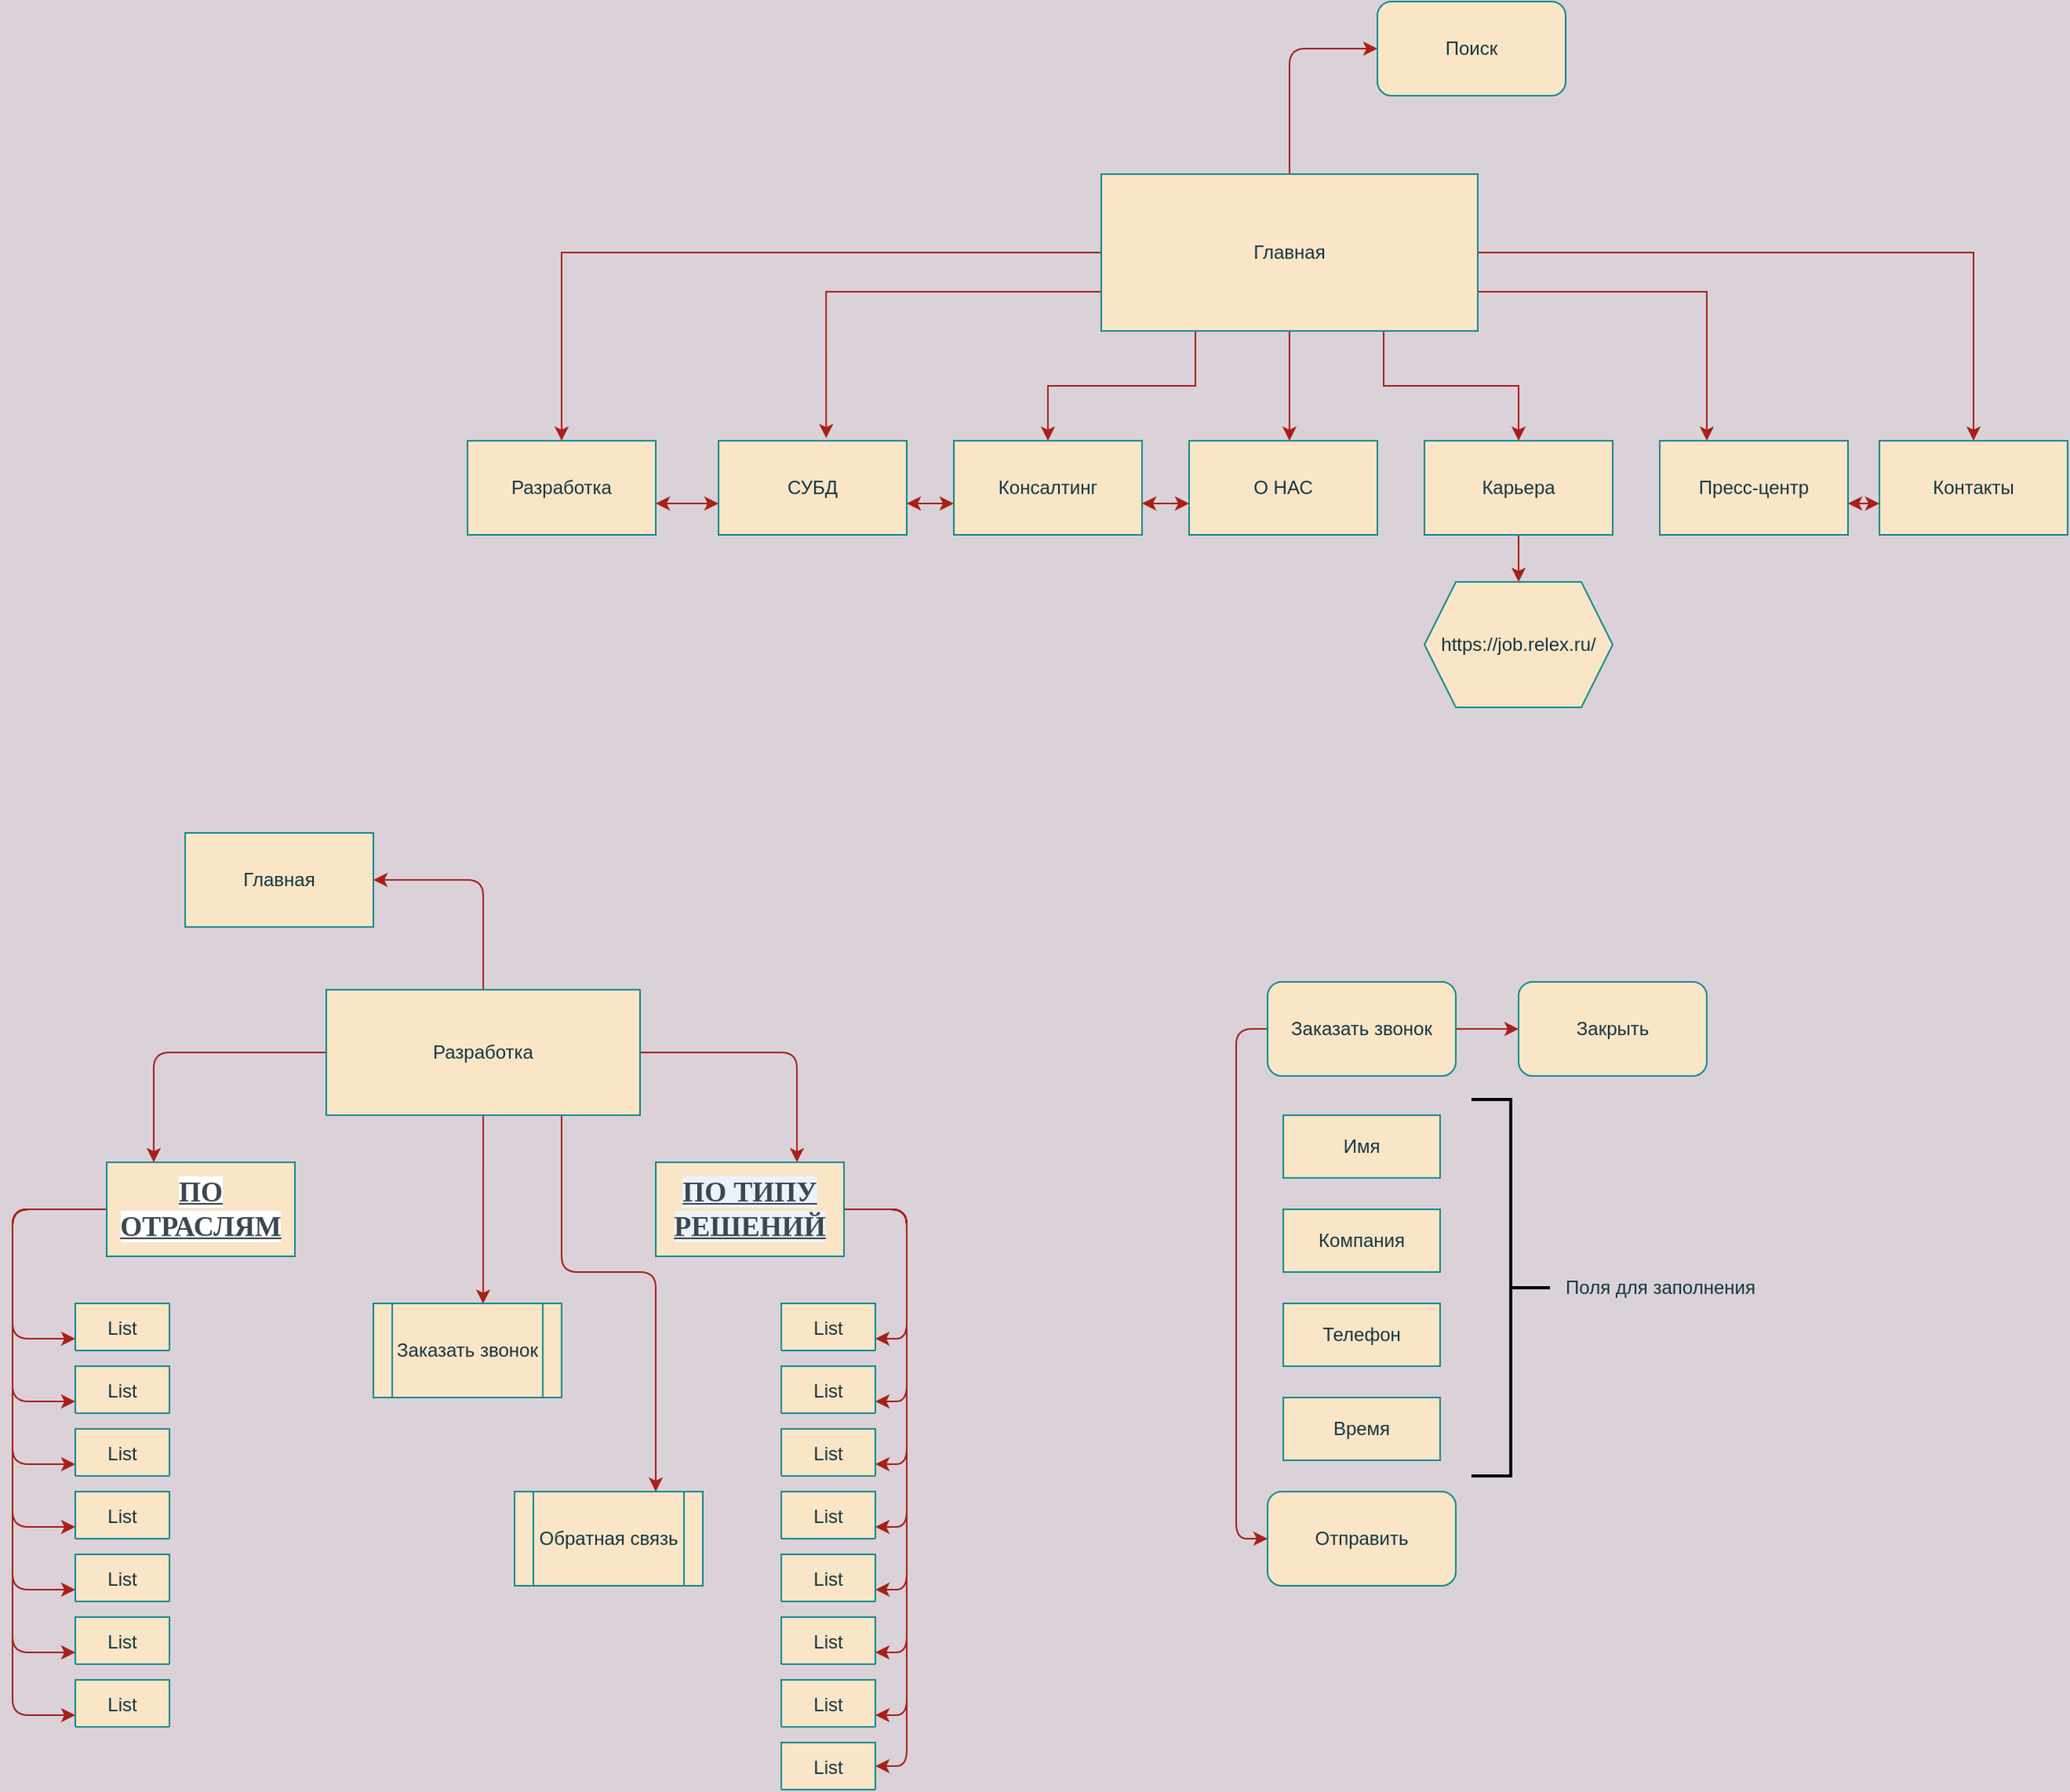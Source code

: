 <mxfile version="20.0.3" type="github">
  <diagram id="8LMqcZ9_I1H_aXZhO7Xk" name="Page-1">
    <mxGraphModel dx="2249" dy="1948" grid="1" gridSize="10" guides="1" tooltips="1" connect="1" arrows="1" fold="1" page="1" pageScale="1" pageWidth="827" pageHeight="1169" background="#DAD2D8" math="0" shadow="0">
      <root>
        <mxCell id="0" />
        <mxCell id="1" parent="0" />
        <mxCell id="hXm0pPFDq7QxJWpSDHbj-11" style="edgeStyle=orthogonalEdgeStyle;rounded=0;orthogonalLoop=1;jettySize=auto;html=1;entryX=0.5;entryY=0;entryDx=0;entryDy=0;labelBackgroundColor=#DAD2D8;strokeColor=#A8201A;fontColor=#143642;" edge="1" parent="1" source="hXm0pPFDq7QxJWpSDHbj-1" target="hXm0pPFDq7QxJWpSDHbj-4">
          <mxGeometry relative="1" as="geometry" />
        </mxCell>
        <mxCell id="hXm0pPFDq7QxJWpSDHbj-12" style="edgeStyle=orthogonalEdgeStyle;rounded=0;orthogonalLoop=1;jettySize=auto;html=1;exitX=0;exitY=0.75;exitDx=0;exitDy=0;entryX=0.572;entryY=-0.028;entryDx=0;entryDy=0;entryPerimeter=0;labelBackgroundColor=#DAD2D8;strokeColor=#A8201A;fontColor=#143642;" edge="1" parent="1" source="hXm0pPFDq7QxJWpSDHbj-1" target="hXm0pPFDq7QxJWpSDHbj-5">
          <mxGeometry relative="1" as="geometry" />
        </mxCell>
        <mxCell id="hXm0pPFDq7QxJWpSDHbj-13" style="edgeStyle=orthogonalEdgeStyle;rounded=0;orthogonalLoop=1;jettySize=auto;html=1;exitX=0.25;exitY=1;exitDx=0;exitDy=0;entryX=0.5;entryY=0;entryDx=0;entryDy=0;labelBackgroundColor=#DAD2D8;strokeColor=#A8201A;fontColor=#143642;" edge="1" parent="1" source="hXm0pPFDq7QxJWpSDHbj-1" target="hXm0pPFDq7QxJWpSDHbj-2">
          <mxGeometry relative="1" as="geometry" />
        </mxCell>
        <mxCell id="hXm0pPFDq7QxJWpSDHbj-14" value="" style="edgeStyle=orthogonalEdgeStyle;rounded=0;orthogonalLoop=1;jettySize=auto;html=1;entryX=0.533;entryY=0;entryDx=0;entryDy=0;entryPerimeter=0;labelBackgroundColor=#DAD2D8;strokeColor=#A8201A;fontColor=#143642;" edge="1" parent="1" source="hXm0pPFDq7QxJWpSDHbj-1" target="hXm0pPFDq7QxJWpSDHbj-3">
          <mxGeometry relative="1" as="geometry">
            <mxPoint x="294" y="220" as="targetPoint" />
          </mxGeometry>
        </mxCell>
        <mxCell id="hXm0pPFDq7QxJWpSDHbj-15" style="edgeStyle=orthogonalEdgeStyle;rounded=0;orthogonalLoop=1;jettySize=auto;html=1;exitX=0.75;exitY=1;exitDx=0;exitDy=0;entryX=0.5;entryY=0;entryDx=0;entryDy=0;labelBackgroundColor=#DAD2D8;strokeColor=#A8201A;fontColor=#143642;" edge="1" parent="1" source="hXm0pPFDq7QxJWpSDHbj-1" target="hXm0pPFDq7QxJWpSDHbj-8">
          <mxGeometry relative="1" as="geometry" />
        </mxCell>
        <mxCell id="hXm0pPFDq7QxJWpSDHbj-16" style="edgeStyle=orthogonalEdgeStyle;rounded=0;orthogonalLoop=1;jettySize=auto;html=1;exitX=1;exitY=0.75;exitDx=0;exitDy=0;entryX=0.25;entryY=0;entryDx=0;entryDy=0;labelBackgroundColor=#DAD2D8;strokeColor=#A8201A;fontColor=#143642;" edge="1" parent="1" source="hXm0pPFDq7QxJWpSDHbj-1" target="hXm0pPFDq7QxJWpSDHbj-7">
          <mxGeometry relative="1" as="geometry" />
        </mxCell>
        <mxCell id="hXm0pPFDq7QxJWpSDHbj-17" style="edgeStyle=orthogonalEdgeStyle;rounded=0;orthogonalLoop=1;jettySize=auto;html=1;exitX=1;exitY=0.5;exitDx=0;exitDy=0;labelBackgroundColor=#DAD2D8;strokeColor=#A8201A;fontColor=#143642;" edge="1" parent="1" source="hXm0pPFDq7QxJWpSDHbj-1" target="hXm0pPFDq7QxJWpSDHbj-6">
          <mxGeometry relative="1" as="geometry" />
        </mxCell>
        <mxCell id="hXm0pPFDq7QxJWpSDHbj-97" style="edgeStyle=orthogonalEdgeStyle;curved=0;rounded=1;sketch=0;orthogonalLoop=1;jettySize=auto;html=1;exitX=0.5;exitY=0;exitDx=0;exitDy=0;entryX=0;entryY=0.5;entryDx=0;entryDy=0;fontColor=#143642;strokeColor=#A8201A;fillColor=#FAE5C7;" edge="1" parent="1" source="hXm0pPFDq7QxJWpSDHbj-1" target="hXm0pPFDq7QxJWpSDHbj-95">
          <mxGeometry relative="1" as="geometry" />
        </mxCell>
        <mxCell id="hXm0pPFDq7QxJWpSDHbj-1" value="Главная" style="rounded=0;whiteSpace=wrap;html=1;fillColor=#FAE5C7;strokeColor=#0F8B8D;fontColor=#143642;" vertex="1" parent="1">
          <mxGeometry x="174" y="40" width="240" height="100" as="geometry" />
        </mxCell>
        <mxCell id="hXm0pPFDq7QxJWpSDHbj-2" value="Консалтинг" style="rounded=0;whiteSpace=wrap;html=1;fillColor=#FAE5C7;strokeColor=#0F8B8D;fontColor=#143642;" vertex="1" parent="1">
          <mxGeometry x="80" y="210" width="120" height="60" as="geometry" />
        </mxCell>
        <mxCell id="hXm0pPFDq7QxJWpSDHbj-3" value="О НАС" style="rounded=0;whiteSpace=wrap;html=1;fillColor=#FAE5C7;strokeColor=#0F8B8D;fontColor=#143642;" vertex="1" parent="1">
          <mxGeometry x="230" y="210" width="120" height="60" as="geometry" />
        </mxCell>
        <mxCell id="hXm0pPFDq7QxJWpSDHbj-4" value="Разработка" style="rounded=0;whiteSpace=wrap;html=1;fillColor=#FAE5C7;strokeColor=#0F8B8D;fontColor=#143642;" vertex="1" parent="1">
          <mxGeometry x="-230" y="210" width="120" height="60" as="geometry" />
        </mxCell>
        <mxCell id="hXm0pPFDq7QxJWpSDHbj-5" value="СУБД" style="rounded=0;whiteSpace=wrap;html=1;fillColor=#FAE5C7;strokeColor=#0F8B8D;fontColor=#143642;" vertex="1" parent="1">
          <mxGeometry x="-70" y="210" width="120" height="60" as="geometry" />
        </mxCell>
        <mxCell id="hXm0pPFDq7QxJWpSDHbj-6" value="Контакты" style="rounded=0;whiteSpace=wrap;html=1;fillColor=#FAE5C7;strokeColor=#0F8B8D;fontColor=#143642;" vertex="1" parent="1">
          <mxGeometry x="670" y="210" width="120" height="60" as="geometry" />
        </mxCell>
        <mxCell id="hXm0pPFDq7QxJWpSDHbj-7" value="Пресс-центр" style="rounded=0;whiteSpace=wrap;html=1;fillColor=#FAE5C7;strokeColor=#0F8B8D;fontColor=#143642;" vertex="1" parent="1">
          <mxGeometry x="530" y="210" width="120" height="60" as="geometry" />
        </mxCell>
        <mxCell id="hXm0pPFDq7QxJWpSDHbj-94" style="edgeStyle=orthogonalEdgeStyle;curved=0;rounded=1;sketch=0;orthogonalLoop=1;jettySize=auto;html=1;exitX=0.5;exitY=1;exitDx=0;exitDy=0;entryX=0.5;entryY=0;entryDx=0;entryDy=0;fontColor=#143642;strokeColor=#A8201A;fillColor=#FAE5C7;" edge="1" parent="1" source="hXm0pPFDq7QxJWpSDHbj-8" target="hXm0pPFDq7QxJWpSDHbj-87">
          <mxGeometry relative="1" as="geometry" />
        </mxCell>
        <mxCell id="hXm0pPFDq7QxJWpSDHbj-8" value="Карьера" style="rounded=0;whiteSpace=wrap;html=1;fillColor=#FAE5C7;strokeColor=#0F8B8D;fontColor=#143642;" vertex="1" parent="1">
          <mxGeometry x="380" y="210" width="120" height="60" as="geometry" />
        </mxCell>
        <mxCell id="hXm0pPFDq7QxJWpSDHbj-75" value="" style="endArrow=classic;startArrow=classic;html=1;rounded=0;labelBackgroundColor=#DAD2D8;strokeColor=#A8201A;fontColor=#143642;" edge="1" parent="1">
          <mxGeometry width="50" height="50" relative="1" as="geometry">
            <mxPoint x="-110" y="250" as="sourcePoint" />
            <mxPoint x="-70" y="250" as="targetPoint" />
          </mxGeometry>
        </mxCell>
        <mxCell id="hXm0pPFDq7QxJWpSDHbj-76" value="" style="endArrow=classic;startArrow=classic;html=1;rounded=0;labelBackgroundColor=#DAD2D8;strokeColor=#A8201A;fontColor=#143642;" edge="1" parent="1">
          <mxGeometry width="50" height="50" relative="1" as="geometry">
            <mxPoint x="50" y="250" as="sourcePoint" />
            <mxPoint x="80" y="250" as="targetPoint" />
          </mxGeometry>
        </mxCell>
        <mxCell id="hXm0pPFDq7QxJWpSDHbj-77" value="" style="endArrow=classic;startArrow=classic;html=1;rounded=0;labelBackgroundColor=#DAD2D8;strokeColor=#A8201A;fontColor=#143642;" edge="1" parent="1">
          <mxGeometry width="50" height="50" relative="1" as="geometry">
            <mxPoint x="200" y="250" as="sourcePoint" />
            <mxPoint x="230" y="250" as="targetPoint" />
          </mxGeometry>
        </mxCell>
        <mxCell id="hXm0pPFDq7QxJWpSDHbj-80" value="" style="endArrow=classic;startArrow=classic;html=1;rounded=0;labelBackgroundColor=#DAD2D8;strokeColor=#A8201A;fontColor=#143642;" edge="1" parent="1">
          <mxGeometry width="50" height="50" relative="1" as="geometry">
            <mxPoint x="650" y="250" as="sourcePoint" />
            <mxPoint x="670" y="250" as="targetPoint" />
          </mxGeometry>
        </mxCell>
        <mxCell id="hXm0pPFDq7QxJWpSDHbj-87" value="https://job.relex.ru/" style="shape=hexagon;perimeter=hexagonPerimeter2;whiteSpace=wrap;html=1;fixedSize=1;fillColor=#FAE5C7;strokeColor=#0F8B8D;fontColor=#143642;" vertex="1" parent="1">
          <mxGeometry x="380" y="300" width="120" height="80" as="geometry" />
        </mxCell>
        <mxCell id="hXm0pPFDq7QxJWpSDHbj-95" value="Поиск" style="rounded=1;whiteSpace=wrap;html=1;sketch=0;fontColor=#143642;strokeColor=#0F8B8D;fillColor=#FAE5C7;" vertex="1" parent="1">
          <mxGeometry x="350" y="-70" width="120" height="60" as="geometry" />
        </mxCell>
        <mxCell id="hXm0pPFDq7QxJWpSDHbj-101" style="edgeStyle=orthogonalEdgeStyle;curved=0;rounded=1;sketch=0;orthogonalLoop=1;jettySize=auto;html=1;entryX=0.25;entryY=0;entryDx=0;entryDy=0;fontColor=#143642;strokeColor=#A8201A;fillColor=#FAE5C7;" edge="1" parent="1" source="hXm0pPFDq7QxJWpSDHbj-98" target="hXm0pPFDq7QxJWpSDHbj-99">
          <mxGeometry relative="1" as="geometry" />
        </mxCell>
        <mxCell id="hXm0pPFDq7QxJWpSDHbj-102" style="edgeStyle=orthogonalEdgeStyle;curved=0;rounded=1;sketch=0;orthogonalLoop=1;jettySize=auto;html=1;exitX=1;exitY=0.5;exitDx=0;exitDy=0;entryX=0.75;entryY=0;entryDx=0;entryDy=0;fontColor=#143642;strokeColor=#A8201A;fillColor=#FAE5C7;" edge="1" parent="1" source="hXm0pPFDq7QxJWpSDHbj-98" target="hXm0pPFDq7QxJWpSDHbj-100">
          <mxGeometry relative="1" as="geometry" />
        </mxCell>
        <mxCell id="hXm0pPFDq7QxJWpSDHbj-183" style="edgeStyle=orthogonalEdgeStyle;curved=0;rounded=1;sketch=0;orthogonalLoop=1;jettySize=auto;html=1;exitX=0.5;exitY=1;exitDx=0;exitDy=0;entryX=0.583;entryY=0.004;entryDx=0;entryDy=0;entryPerimeter=0;fontColor=#143642;strokeColor=#A8201A;fillColor=#FAE5C7;" edge="1" parent="1" source="hXm0pPFDq7QxJWpSDHbj-98" target="hXm0pPFDq7QxJWpSDHbj-182">
          <mxGeometry relative="1" as="geometry" />
        </mxCell>
        <mxCell id="hXm0pPFDq7QxJWpSDHbj-185" style="edgeStyle=orthogonalEdgeStyle;curved=0;rounded=1;sketch=0;orthogonalLoop=1;jettySize=auto;html=1;exitX=0.75;exitY=1;exitDx=0;exitDy=0;entryX=0.75;entryY=0;entryDx=0;entryDy=0;fontColor=#143642;strokeColor=#A8201A;fillColor=#FAE5C7;" edge="1" parent="1" source="hXm0pPFDq7QxJWpSDHbj-98" target="hXm0pPFDq7QxJWpSDHbj-184">
          <mxGeometry relative="1" as="geometry">
            <Array as="points">
              <mxPoint x="-170" y="740" />
              <mxPoint x="-110" y="740" />
            </Array>
          </mxGeometry>
        </mxCell>
        <mxCell id="hXm0pPFDq7QxJWpSDHbj-187" style="edgeStyle=orthogonalEdgeStyle;curved=0;rounded=1;sketch=0;orthogonalLoop=1;jettySize=auto;html=1;exitX=0.5;exitY=0;exitDx=0;exitDy=0;entryX=1;entryY=0.5;entryDx=0;entryDy=0;fontColor=#143642;strokeColor=#A8201A;fillColor=#FAE5C7;" edge="1" parent="1" source="hXm0pPFDq7QxJWpSDHbj-98" target="hXm0pPFDq7QxJWpSDHbj-186">
          <mxGeometry relative="1" as="geometry" />
        </mxCell>
        <mxCell id="hXm0pPFDq7QxJWpSDHbj-98" value="Разработка" style="rounded=0;whiteSpace=wrap;html=1;sketch=0;fontColor=#143642;strokeColor=#0F8B8D;fillColor=#FAE5C7;" vertex="1" parent="1">
          <mxGeometry x="-320" y="560" width="200" height="80" as="geometry" />
        </mxCell>
        <mxCell id="hXm0pPFDq7QxJWpSDHbj-134" style="edgeStyle=orthogonalEdgeStyle;curved=0;rounded=1;sketch=0;orthogonalLoop=1;jettySize=auto;html=1;exitX=0;exitY=0.5;exitDx=0;exitDy=0;entryX=0;entryY=0.75;entryDx=0;entryDy=0;fontColor=#143642;strokeColor=#A8201A;fillColor=#FAE5C7;" edge="1" parent="1" source="hXm0pPFDq7QxJWpSDHbj-99" target="hXm0pPFDq7QxJWpSDHbj-107">
          <mxGeometry relative="1" as="geometry">
            <Array as="points">
              <mxPoint x="-520" y="700" />
              <mxPoint x="-520" y="1022" />
            </Array>
          </mxGeometry>
        </mxCell>
        <mxCell id="hXm0pPFDq7QxJWpSDHbj-135" style="edgeStyle=orthogonalEdgeStyle;curved=0;rounded=1;sketch=0;orthogonalLoop=1;jettySize=auto;html=1;exitX=0;exitY=0.5;exitDx=0;exitDy=0;entryX=0;entryY=0.75;entryDx=0;entryDy=0;fontColor=#143642;strokeColor=#A8201A;fillColor=#FAE5C7;" edge="1" parent="1" source="hXm0pPFDq7QxJWpSDHbj-99" target="hXm0pPFDq7QxJWpSDHbj-111">
          <mxGeometry relative="1" as="geometry">
            <Array as="points">
              <mxPoint x="-520" y="700" />
              <mxPoint x="-520" y="982" />
            </Array>
          </mxGeometry>
        </mxCell>
        <mxCell id="hXm0pPFDq7QxJWpSDHbj-136" style="edgeStyle=orthogonalEdgeStyle;curved=0;rounded=1;sketch=0;orthogonalLoop=1;jettySize=auto;html=1;exitX=0;exitY=0.5;exitDx=0;exitDy=0;entryX=0;entryY=0.75;entryDx=0;entryDy=0;fontColor=#143642;strokeColor=#A8201A;fillColor=#FAE5C7;" edge="1" parent="1" source="hXm0pPFDq7QxJWpSDHbj-99" target="hXm0pPFDq7QxJWpSDHbj-115">
          <mxGeometry relative="1" as="geometry">
            <Array as="points">
              <mxPoint x="-520" y="700" />
              <mxPoint x="-520" y="942" />
            </Array>
          </mxGeometry>
        </mxCell>
        <mxCell id="hXm0pPFDq7QxJWpSDHbj-137" style="edgeStyle=orthogonalEdgeStyle;curved=0;rounded=1;sketch=0;orthogonalLoop=1;jettySize=auto;html=1;exitX=0;exitY=0.5;exitDx=0;exitDy=0;entryX=0;entryY=0.75;entryDx=0;entryDy=0;fontColor=#143642;strokeColor=#A8201A;fillColor=#FAE5C7;" edge="1" parent="1" source="hXm0pPFDq7QxJWpSDHbj-99" target="hXm0pPFDq7QxJWpSDHbj-119">
          <mxGeometry relative="1" as="geometry">
            <Array as="points">
              <mxPoint x="-520" y="700" />
              <mxPoint x="-520" y="902" />
            </Array>
          </mxGeometry>
        </mxCell>
        <mxCell id="hXm0pPFDq7QxJWpSDHbj-139" style="edgeStyle=orthogonalEdgeStyle;curved=0;rounded=1;sketch=0;orthogonalLoop=1;jettySize=auto;html=1;exitX=0;exitY=0.5;exitDx=0;exitDy=0;entryX=0;entryY=0.75;entryDx=0;entryDy=0;fontColor=#143642;strokeColor=#A8201A;fillColor=#FAE5C7;" edge="1" parent="1" source="hXm0pPFDq7QxJWpSDHbj-99" target="hXm0pPFDq7QxJWpSDHbj-123">
          <mxGeometry relative="1" as="geometry">
            <Array as="points">
              <mxPoint x="-520" y="700" />
              <mxPoint x="-520" y="862" />
            </Array>
          </mxGeometry>
        </mxCell>
        <mxCell id="hXm0pPFDq7QxJWpSDHbj-140" style="edgeStyle=orthogonalEdgeStyle;curved=0;rounded=1;sketch=0;orthogonalLoop=1;jettySize=auto;html=1;exitX=0;exitY=0.5;exitDx=0;exitDy=0;entryX=0;entryY=0.75;entryDx=0;entryDy=0;fontColor=#143642;strokeColor=#A8201A;fillColor=#FAE5C7;" edge="1" parent="1" source="hXm0pPFDq7QxJWpSDHbj-99" target="hXm0pPFDq7QxJWpSDHbj-127">
          <mxGeometry relative="1" as="geometry">
            <Array as="points">
              <mxPoint x="-520" y="700" />
              <mxPoint x="-520" y="822" />
            </Array>
          </mxGeometry>
        </mxCell>
        <mxCell id="hXm0pPFDq7QxJWpSDHbj-141" style="edgeStyle=orthogonalEdgeStyle;curved=0;rounded=1;sketch=0;orthogonalLoop=1;jettySize=auto;html=1;exitX=0;exitY=0.5;exitDx=0;exitDy=0;entryX=0;entryY=0.75;entryDx=0;entryDy=0;fontColor=#143642;strokeColor=#A8201A;fillColor=#FAE5C7;" edge="1" parent="1" source="hXm0pPFDq7QxJWpSDHbj-99" target="hXm0pPFDq7QxJWpSDHbj-103">
          <mxGeometry relative="1" as="geometry">
            <Array as="points">
              <mxPoint x="-520" y="700" />
              <mxPoint x="-520" y="782" />
            </Array>
          </mxGeometry>
        </mxCell>
        <mxCell id="hXm0pPFDq7QxJWpSDHbj-99" value="&lt;span style=&quot;color: rgb(61, 71, 79); font-family: &amp;quot;Source Sans Pro&amp;quot;; font-size: 18px; font-weight: 700; text-transform: uppercase; background-color: rgb(255, 255, 255); text-decoration-line: underline;&quot;&gt;ПО ОТРАСЛЯМ&lt;/span&gt;" style="rounded=0;whiteSpace=wrap;html=1;sketch=0;fontColor=#143642;strokeColor=#0F8B8D;fillColor=#FAE5C7;" vertex="1" parent="1">
          <mxGeometry x="-460" y="670" width="120" height="60" as="geometry" />
        </mxCell>
        <mxCell id="hXm0pPFDq7QxJWpSDHbj-174" style="edgeStyle=orthogonalEdgeStyle;curved=0;rounded=1;sketch=0;orthogonalLoop=1;jettySize=auto;html=1;exitX=1;exitY=0.5;exitDx=0;exitDy=0;entryX=1;entryY=0.75;entryDx=0;entryDy=0;fontColor=#143642;strokeColor=#A8201A;fillColor=#FAE5C7;" edge="1" parent="1" source="hXm0pPFDq7QxJWpSDHbj-100" target="hXm0pPFDq7QxJWpSDHbj-142">
          <mxGeometry relative="1" as="geometry" />
        </mxCell>
        <mxCell id="hXm0pPFDq7QxJWpSDHbj-175" style="edgeStyle=orthogonalEdgeStyle;curved=0;rounded=1;sketch=0;orthogonalLoop=1;jettySize=auto;html=1;exitX=1;exitY=0.5;exitDx=0;exitDy=0;entryX=1;entryY=0.75;entryDx=0;entryDy=0;fontColor=#143642;strokeColor=#A8201A;fillColor=#FAE5C7;" edge="1" parent="1" source="hXm0pPFDq7QxJWpSDHbj-100" target="hXm0pPFDq7QxJWpSDHbj-166">
          <mxGeometry relative="1" as="geometry" />
        </mxCell>
        <mxCell id="hXm0pPFDq7QxJWpSDHbj-176" style="edgeStyle=orthogonalEdgeStyle;curved=0;rounded=1;sketch=0;orthogonalLoop=1;jettySize=auto;html=1;exitX=1;exitY=0.5;exitDx=0;exitDy=0;entryX=1;entryY=0.75;entryDx=0;entryDy=0;fontColor=#143642;strokeColor=#A8201A;fillColor=#FAE5C7;" edge="1" parent="1" source="hXm0pPFDq7QxJWpSDHbj-100" target="hXm0pPFDq7QxJWpSDHbj-162">
          <mxGeometry relative="1" as="geometry" />
        </mxCell>
        <mxCell id="hXm0pPFDq7QxJWpSDHbj-177" style="edgeStyle=orthogonalEdgeStyle;curved=0;rounded=1;sketch=0;orthogonalLoop=1;jettySize=auto;html=1;exitX=1;exitY=0.5;exitDx=0;exitDy=0;entryX=1;entryY=0.75;entryDx=0;entryDy=0;fontColor=#143642;strokeColor=#A8201A;fillColor=#FAE5C7;" edge="1" parent="1" source="hXm0pPFDq7QxJWpSDHbj-100" target="hXm0pPFDq7QxJWpSDHbj-158">
          <mxGeometry relative="1" as="geometry" />
        </mxCell>
        <mxCell id="hXm0pPFDq7QxJWpSDHbj-178" style="edgeStyle=orthogonalEdgeStyle;curved=0;rounded=1;sketch=0;orthogonalLoop=1;jettySize=auto;html=1;exitX=1;exitY=0.5;exitDx=0;exitDy=0;entryX=1;entryY=0.75;entryDx=0;entryDy=0;fontColor=#143642;strokeColor=#A8201A;fillColor=#FAE5C7;" edge="1" parent="1" source="hXm0pPFDq7QxJWpSDHbj-100" target="hXm0pPFDq7QxJWpSDHbj-154">
          <mxGeometry relative="1" as="geometry" />
        </mxCell>
        <mxCell id="hXm0pPFDq7QxJWpSDHbj-179" style="edgeStyle=orthogonalEdgeStyle;curved=0;rounded=1;sketch=0;orthogonalLoop=1;jettySize=auto;html=1;exitX=1;exitY=0.5;exitDx=0;exitDy=0;entryX=1;entryY=0.75;entryDx=0;entryDy=0;fontColor=#143642;strokeColor=#A8201A;fillColor=#FAE5C7;" edge="1" parent="1" source="hXm0pPFDq7QxJWpSDHbj-100" target="hXm0pPFDq7QxJWpSDHbj-150">
          <mxGeometry relative="1" as="geometry" />
        </mxCell>
        <mxCell id="hXm0pPFDq7QxJWpSDHbj-180" style="edgeStyle=orthogonalEdgeStyle;curved=0;rounded=1;sketch=0;orthogonalLoop=1;jettySize=auto;html=1;exitX=1;exitY=0.5;exitDx=0;exitDy=0;entryX=1;entryY=0.75;entryDx=0;entryDy=0;fontColor=#143642;strokeColor=#A8201A;fillColor=#FAE5C7;" edge="1" parent="1" source="hXm0pPFDq7QxJWpSDHbj-100" target="hXm0pPFDq7QxJWpSDHbj-146">
          <mxGeometry relative="1" as="geometry" />
        </mxCell>
        <mxCell id="hXm0pPFDq7QxJWpSDHbj-181" style="edgeStyle=orthogonalEdgeStyle;curved=0;rounded=1;sketch=0;orthogonalLoop=1;jettySize=auto;html=1;exitX=1;exitY=0.5;exitDx=0;exitDy=0;entryX=1;entryY=0.5;entryDx=0;entryDy=0;fontColor=#143642;strokeColor=#A8201A;fillColor=#FAE5C7;" edge="1" parent="1" source="hXm0pPFDq7QxJWpSDHbj-100" target="hXm0pPFDq7QxJWpSDHbj-170">
          <mxGeometry relative="1" as="geometry" />
        </mxCell>
        <mxCell id="hXm0pPFDq7QxJWpSDHbj-100" value="&lt;span style=&quot;color: rgb(61, 71, 79); font-family: &amp;quot;Source Sans Pro&amp;quot;; font-size: 18px; font-weight: 700; text-transform: uppercase; background-color: rgb(237, 242, 248); text-decoration-line: underline;&quot;&gt;ПО ТИПУ РЕШЕНИЙ&lt;/span&gt;" style="rounded=0;whiteSpace=wrap;html=1;sketch=0;fontColor=#143642;strokeColor=#0F8B8D;fillColor=#FAE5C7;" vertex="1" parent="1">
          <mxGeometry x="-110" y="670" width="120" height="60" as="geometry" />
        </mxCell>
        <mxCell id="hXm0pPFDq7QxJWpSDHbj-103" value="List" style="swimlane;fontStyle=0;childLayout=stackLayout;horizontal=1;startSize=30;horizontalStack=0;resizeParent=1;resizeParentMax=0;resizeLast=0;collapsible=1;marginBottom=0;rounded=0;sketch=0;fontColor=#143642;strokeColor=#0F8B8D;fillColor=#FAE5C7;" vertex="1" collapsed="1" parent="1">
          <mxGeometry x="-480" y="760" width="60" height="30" as="geometry">
            <mxRectangle x="-480" y="760" width="140" height="120" as="alternateBounds" />
          </mxGeometry>
        </mxCell>
        <mxCell id="hXm0pPFDq7QxJWpSDHbj-104" value="Item 1" style="text;strokeColor=none;fillColor=none;align=left;verticalAlign=middle;spacingLeft=4;spacingRight=4;overflow=hidden;points=[[0,0.5],[1,0.5]];portConstraint=eastwest;rotatable=0;rounded=0;sketch=0;fontColor=#143642;" vertex="1" parent="hXm0pPFDq7QxJWpSDHbj-103">
          <mxGeometry y="30" width="140" height="30" as="geometry" />
        </mxCell>
        <mxCell id="hXm0pPFDq7QxJWpSDHbj-105" value="Item 2" style="text;strokeColor=none;fillColor=none;align=left;verticalAlign=middle;spacingLeft=4;spacingRight=4;overflow=hidden;points=[[0,0.5],[1,0.5]];portConstraint=eastwest;rotatable=0;rounded=0;sketch=0;fontColor=#143642;" vertex="1" parent="hXm0pPFDq7QxJWpSDHbj-103">
          <mxGeometry y="60" width="140" height="30" as="geometry" />
        </mxCell>
        <mxCell id="hXm0pPFDq7QxJWpSDHbj-106" value="Item 3" style="text;strokeColor=none;fillColor=none;align=left;verticalAlign=middle;spacingLeft=4;spacingRight=4;overflow=hidden;points=[[0,0.5],[1,0.5]];portConstraint=eastwest;rotatable=0;rounded=0;sketch=0;fontColor=#143642;" vertex="1" parent="hXm0pPFDq7QxJWpSDHbj-103">
          <mxGeometry y="90" width="140" height="30" as="geometry" />
        </mxCell>
        <mxCell id="hXm0pPFDq7QxJWpSDHbj-107" value="List" style="swimlane;fontStyle=0;childLayout=stackLayout;horizontal=1;startSize=30;horizontalStack=0;resizeParent=1;resizeParentMax=0;resizeLast=0;collapsible=1;marginBottom=0;rounded=0;sketch=0;fontColor=#143642;strokeColor=#0F8B8D;fillColor=#FAE5C7;" vertex="1" collapsed="1" parent="1">
          <mxGeometry x="-480" y="1000" width="60" height="30" as="geometry">
            <mxRectangle x="-480" y="1000" width="140" height="120" as="alternateBounds" />
          </mxGeometry>
        </mxCell>
        <mxCell id="hXm0pPFDq7QxJWpSDHbj-108" value="Item 1" style="text;strokeColor=none;fillColor=none;align=left;verticalAlign=middle;spacingLeft=4;spacingRight=4;overflow=hidden;points=[[0,0.5],[1,0.5]];portConstraint=eastwest;rotatable=0;rounded=0;sketch=0;fontColor=#143642;" vertex="1" parent="hXm0pPFDq7QxJWpSDHbj-107">
          <mxGeometry y="30" width="140" height="30" as="geometry" />
        </mxCell>
        <mxCell id="hXm0pPFDq7QxJWpSDHbj-109" value="Item 2" style="text;strokeColor=none;fillColor=none;align=left;verticalAlign=middle;spacingLeft=4;spacingRight=4;overflow=hidden;points=[[0,0.5],[1,0.5]];portConstraint=eastwest;rotatable=0;rounded=0;sketch=0;fontColor=#143642;" vertex="1" parent="hXm0pPFDq7QxJWpSDHbj-107">
          <mxGeometry y="60" width="140" height="30" as="geometry" />
        </mxCell>
        <mxCell id="hXm0pPFDq7QxJWpSDHbj-110" value="Item 3" style="text;strokeColor=none;fillColor=none;align=left;verticalAlign=middle;spacingLeft=4;spacingRight=4;overflow=hidden;points=[[0,0.5],[1,0.5]];portConstraint=eastwest;rotatable=0;rounded=0;sketch=0;fontColor=#143642;" vertex="1" parent="hXm0pPFDq7QxJWpSDHbj-107">
          <mxGeometry y="90" width="140" height="30" as="geometry" />
        </mxCell>
        <mxCell id="hXm0pPFDq7QxJWpSDHbj-111" value="List" style="swimlane;fontStyle=0;childLayout=stackLayout;horizontal=1;startSize=30;horizontalStack=0;resizeParent=1;resizeParentMax=0;resizeLast=0;collapsible=1;marginBottom=0;rounded=0;sketch=0;fontColor=#143642;strokeColor=#0F8B8D;fillColor=#FAE5C7;" vertex="1" collapsed="1" parent="1">
          <mxGeometry x="-480" y="960" width="60" height="30" as="geometry">
            <mxRectangle x="-480" y="960" width="140" height="120" as="alternateBounds" />
          </mxGeometry>
        </mxCell>
        <mxCell id="hXm0pPFDq7QxJWpSDHbj-112" value="Item 1" style="text;strokeColor=none;fillColor=none;align=left;verticalAlign=middle;spacingLeft=4;spacingRight=4;overflow=hidden;points=[[0,0.5],[1,0.5]];portConstraint=eastwest;rotatable=0;rounded=0;sketch=0;fontColor=#143642;" vertex="1" parent="hXm0pPFDq7QxJWpSDHbj-111">
          <mxGeometry y="30" width="140" height="30" as="geometry" />
        </mxCell>
        <mxCell id="hXm0pPFDq7QxJWpSDHbj-113" value="Item 2" style="text;strokeColor=none;fillColor=none;align=left;verticalAlign=middle;spacingLeft=4;spacingRight=4;overflow=hidden;points=[[0,0.5],[1,0.5]];portConstraint=eastwest;rotatable=0;rounded=0;sketch=0;fontColor=#143642;" vertex="1" parent="hXm0pPFDq7QxJWpSDHbj-111">
          <mxGeometry y="60" width="140" height="30" as="geometry" />
        </mxCell>
        <mxCell id="hXm0pPFDq7QxJWpSDHbj-114" value="Item 3" style="text;strokeColor=none;fillColor=none;align=left;verticalAlign=middle;spacingLeft=4;spacingRight=4;overflow=hidden;points=[[0,0.5],[1,0.5]];portConstraint=eastwest;rotatable=0;rounded=0;sketch=0;fontColor=#143642;" vertex="1" parent="hXm0pPFDq7QxJWpSDHbj-111">
          <mxGeometry y="90" width="140" height="30" as="geometry" />
        </mxCell>
        <mxCell id="hXm0pPFDq7QxJWpSDHbj-115" value="List" style="swimlane;fontStyle=0;childLayout=stackLayout;horizontal=1;startSize=30;horizontalStack=0;resizeParent=1;resizeParentMax=0;resizeLast=0;collapsible=1;marginBottom=0;rounded=0;sketch=0;fontColor=#143642;strokeColor=#0F8B8D;fillColor=#FAE5C7;" vertex="1" collapsed="1" parent="1">
          <mxGeometry x="-480" y="920" width="60" height="30" as="geometry">
            <mxRectangle x="-480" y="920" width="140" height="120" as="alternateBounds" />
          </mxGeometry>
        </mxCell>
        <mxCell id="hXm0pPFDq7QxJWpSDHbj-116" value="Item 1" style="text;strokeColor=none;fillColor=none;align=left;verticalAlign=middle;spacingLeft=4;spacingRight=4;overflow=hidden;points=[[0,0.5],[1,0.5]];portConstraint=eastwest;rotatable=0;rounded=0;sketch=0;fontColor=#143642;" vertex="1" parent="hXm0pPFDq7QxJWpSDHbj-115">
          <mxGeometry y="30" width="140" height="30" as="geometry" />
        </mxCell>
        <mxCell id="hXm0pPFDq7QxJWpSDHbj-117" value="Item 2" style="text;strokeColor=none;fillColor=none;align=left;verticalAlign=middle;spacingLeft=4;spacingRight=4;overflow=hidden;points=[[0,0.5],[1,0.5]];portConstraint=eastwest;rotatable=0;rounded=0;sketch=0;fontColor=#143642;" vertex="1" parent="hXm0pPFDq7QxJWpSDHbj-115">
          <mxGeometry y="60" width="140" height="30" as="geometry" />
        </mxCell>
        <mxCell id="hXm0pPFDq7QxJWpSDHbj-118" value="Item 3" style="text;strokeColor=none;fillColor=none;align=left;verticalAlign=middle;spacingLeft=4;spacingRight=4;overflow=hidden;points=[[0,0.5],[1,0.5]];portConstraint=eastwest;rotatable=0;rounded=0;sketch=0;fontColor=#143642;" vertex="1" parent="hXm0pPFDq7QxJWpSDHbj-115">
          <mxGeometry y="90" width="140" height="30" as="geometry" />
        </mxCell>
        <mxCell id="hXm0pPFDq7QxJWpSDHbj-119" value="List" style="swimlane;fontStyle=0;childLayout=stackLayout;horizontal=1;startSize=30;horizontalStack=0;resizeParent=1;resizeParentMax=0;resizeLast=0;collapsible=1;marginBottom=0;rounded=0;sketch=0;fontColor=#143642;strokeColor=#0F8B8D;fillColor=#FAE5C7;" vertex="1" collapsed="1" parent="1">
          <mxGeometry x="-480" y="880" width="60" height="30" as="geometry">
            <mxRectangle x="-483" y="880" width="140" height="120" as="alternateBounds" />
          </mxGeometry>
        </mxCell>
        <mxCell id="hXm0pPFDq7QxJWpSDHbj-120" value="Item 1" style="text;strokeColor=none;fillColor=none;align=left;verticalAlign=middle;spacingLeft=4;spacingRight=4;overflow=hidden;points=[[0,0.5],[1,0.5]];portConstraint=eastwest;rotatable=0;rounded=0;sketch=0;fontColor=#143642;" vertex="1" parent="hXm0pPFDq7QxJWpSDHbj-119">
          <mxGeometry y="30" width="140" height="30" as="geometry" />
        </mxCell>
        <mxCell id="hXm0pPFDq7QxJWpSDHbj-121" value="Item 2" style="text;strokeColor=none;fillColor=none;align=left;verticalAlign=middle;spacingLeft=4;spacingRight=4;overflow=hidden;points=[[0,0.5],[1,0.5]];portConstraint=eastwest;rotatable=0;rounded=0;sketch=0;fontColor=#143642;" vertex="1" parent="hXm0pPFDq7QxJWpSDHbj-119">
          <mxGeometry y="60" width="140" height="30" as="geometry" />
        </mxCell>
        <mxCell id="hXm0pPFDq7QxJWpSDHbj-122" value="Item 3" style="text;strokeColor=none;fillColor=none;align=left;verticalAlign=middle;spacingLeft=4;spacingRight=4;overflow=hidden;points=[[0,0.5],[1,0.5]];portConstraint=eastwest;rotatable=0;rounded=0;sketch=0;fontColor=#143642;" vertex="1" parent="hXm0pPFDq7QxJWpSDHbj-119">
          <mxGeometry y="90" width="140" height="30" as="geometry" />
        </mxCell>
        <mxCell id="hXm0pPFDq7QxJWpSDHbj-123" value="List" style="swimlane;fontStyle=0;childLayout=stackLayout;horizontal=1;startSize=30;horizontalStack=0;resizeParent=1;resizeParentMax=0;resizeLast=0;collapsible=1;marginBottom=0;rounded=0;sketch=0;fontColor=#143642;strokeColor=#0F8B8D;fillColor=#FAE5C7;" vertex="1" collapsed="1" parent="1">
          <mxGeometry x="-480" y="840" width="60" height="30" as="geometry">
            <mxRectangle x="-480" y="840" width="140" height="120" as="alternateBounds" />
          </mxGeometry>
        </mxCell>
        <mxCell id="hXm0pPFDq7QxJWpSDHbj-124" value="Item 1" style="text;strokeColor=none;fillColor=none;align=left;verticalAlign=middle;spacingLeft=4;spacingRight=4;overflow=hidden;points=[[0,0.5],[1,0.5]];portConstraint=eastwest;rotatable=0;rounded=0;sketch=0;fontColor=#143642;" vertex="1" parent="hXm0pPFDq7QxJWpSDHbj-123">
          <mxGeometry y="30" width="140" height="30" as="geometry" />
        </mxCell>
        <mxCell id="hXm0pPFDq7QxJWpSDHbj-125" value="Item 2" style="text;strokeColor=none;fillColor=none;align=left;verticalAlign=middle;spacingLeft=4;spacingRight=4;overflow=hidden;points=[[0,0.5],[1,0.5]];portConstraint=eastwest;rotatable=0;rounded=0;sketch=0;fontColor=#143642;" vertex="1" parent="hXm0pPFDq7QxJWpSDHbj-123">
          <mxGeometry y="60" width="140" height="30" as="geometry" />
        </mxCell>
        <mxCell id="hXm0pPFDq7QxJWpSDHbj-126" value="Item 3" style="text;strokeColor=none;fillColor=none;align=left;verticalAlign=middle;spacingLeft=4;spacingRight=4;overflow=hidden;points=[[0,0.5],[1,0.5]];portConstraint=eastwest;rotatable=0;rounded=0;sketch=0;fontColor=#143642;" vertex="1" parent="hXm0pPFDq7QxJWpSDHbj-123">
          <mxGeometry y="90" width="140" height="30" as="geometry" />
        </mxCell>
        <mxCell id="hXm0pPFDq7QxJWpSDHbj-127" value="List" style="swimlane;fontStyle=0;childLayout=stackLayout;horizontal=1;startSize=30;horizontalStack=0;resizeParent=1;resizeParentMax=0;resizeLast=0;collapsible=1;marginBottom=0;rounded=0;sketch=0;fontColor=#143642;strokeColor=#0F8B8D;fillColor=#FAE5C7;" vertex="1" collapsed="1" parent="1">
          <mxGeometry x="-480" y="800" width="60" height="30" as="geometry">
            <mxRectangle x="-480" y="890" width="140" height="120" as="alternateBounds" />
          </mxGeometry>
        </mxCell>
        <mxCell id="hXm0pPFDq7QxJWpSDHbj-128" value="Item 1" style="text;strokeColor=none;fillColor=none;align=left;verticalAlign=middle;spacingLeft=4;spacingRight=4;overflow=hidden;points=[[0,0.5],[1,0.5]];portConstraint=eastwest;rotatable=0;rounded=0;sketch=0;fontColor=#143642;" vertex="1" parent="hXm0pPFDq7QxJWpSDHbj-127">
          <mxGeometry y="30" width="140" height="30" as="geometry" />
        </mxCell>
        <mxCell id="hXm0pPFDq7QxJWpSDHbj-129" value="Item 2" style="text;strokeColor=none;fillColor=none;align=left;verticalAlign=middle;spacingLeft=4;spacingRight=4;overflow=hidden;points=[[0,0.5],[1,0.5]];portConstraint=eastwest;rotatable=0;rounded=0;sketch=0;fontColor=#143642;" vertex="1" parent="hXm0pPFDq7QxJWpSDHbj-127">
          <mxGeometry y="60" width="140" height="30" as="geometry" />
        </mxCell>
        <mxCell id="hXm0pPFDq7QxJWpSDHbj-130" value="Item 3" style="text;strokeColor=none;fillColor=none;align=left;verticalAlign=middle;spacingLeft=4;spacingRight=4;overflow=hidden;points=[[0,0.5],[1,0.5]];portConstraint=eastwest;rotatable=0;rounded=0;sketch=0;fontColor=#143642;" vertex="1" parent="hXm0pPFDq7QxJWpSDHbj-127">
          <mxGeometry y="90" width="140" height="30" as="geometry" />
        </mxCell>
        <mxCell id="hXm0pPFDq7QxJWpSDHbj-142" value="List" style="swimlane;fontStyle=0;childLayout=stackLayout;horizontal=1;startSize=30;horizontalStack=0;resizeParent=1;resizeParentMax=0;resizeLast=0;collapsible=1;marginBottom=0;rounded=0;sketch=0;fontColor=#143642;strokeColor=#0F8B8D;fillColor=#FAE5C7;" vertex="1" collapsed="1" parent="1">
          <mxGeometry x="-30" y="760" width="60" height="30" as="geometry">
            <mxRectangle x="-30" y="760" width="140" height="120" as="alternateBounds" />
          </mxGeometry>
        </mxCell>
        <mxCell id="hXm0pPFDq7QxJWpSDHbj-143" value="Item 1" style="text;strokeColor=none;fillColor=none;align=left;verticalAlign=middle;spacingLeft=4;spacingRight=4;overflow=hidden;points=[[0,0.5],[1,0.5]];portConstraint=eastwest;rotatable=0;rounded=0;sketch=0;fontColor=#143642;" vertex="1" parent="hXm0pPFDq7QxJWpSDHbj-142">
          <mxGeometry y="30" width="140" height="30" as="geometry" />
        </mxCell>
        <mxCell id="hXm0pPFDq7QxJWpSDHbj-144" value="Item 2" style="text;strokeColor=none;fillColor=none;align=left;verticalAlign=middle;spacingLeft=4;spacingRight=4;overflow=hidden;points=[[0,0.5],[1,0.5]];portConstraint=eastwest;rotatable=0;rounded=0;sketch=0;fontColor=#143642;" vertex="1" parent="hXm0pPFDq7QxJWpSDHbj-142">
          <mxGeometry y="60" width="140" height="30" as="geometry" />
        </mxCell>
        <mxCell id="hXm0pPFDq7QxJWpSDHbj-145" value="Item 3" style="text;strokeColor=none;fillColor=none;align=left;verticalAlign=middle;spacingLeft=4;spacingRight=4;overflow=hidden;points=[[0,0.5],[1,0.5]];portConstraint=eastwest;rotatable=0;rounded=0;sketch=0;fontColor=#143642;" vertex="1" parent="hXm0pPFDq7QxJWpSDHbj-142">
          <mxGeometry y="90" width="140" height="30" as="geometry" />
        </mxCell>
        <mxCell id="hXm0pPFDq7QxJWpSDHbj-146" value="List" style="swimlane;fontStyle=0;childLayout=stackLayout;horizontal=1;startSize=30;horizontalStack=0;resizeParent=1;resizeParentMax=0;resizeLast=0;collapsible=1;marginBottom=0;rounded=0;sketch=0;fontColor=#143642;strokeColor=#0F8B8D;fillColor=#FAE5C7;" vertex="1" collapsed="1" parent="1">
          <mxGeometry x="-30" y="1000" width="60" height="30" as="geometry">
            <mxRectangle x="-480" y="1000" width="140" height="120" as="alternateBounds" />
          </mxGeometry>
        </mxCell>
        <mxCell id="hXm0pPFDq7QxJWpSDHbj-147" value="Item 1" style="text;strokeColor=none;fillColor=none;align=left;verticalAlign=middle;spacingLeft=4;spacingRight=4;overflow=hidden;points=[[0,0.5],[1,0.5]];portConstraint=eastwest;rotatable=0;rounded=0;sketch=0;fontColor=#143642;" vertex="1" parent="hXm0pPFDq7QxJWpSDHbj-146">
          <mxGeometry y="30" width="140" height="30" as="geometry" />
        </mxCell>
        <mxCell id="hXm0pPFDq7QxJWpSDHbj-148" value="Item 2" style="text;strokeColor=none;fillColor=none;align=left;verticalAlign=middle;spacingLeft=4;spacingRight=4;overflow=hidden;points=[[0,0.5],[1,0.5]];portConstraint=eastwest;rotatable=0;rounded=0;sketch=0;fontColor=#143642;" vertex="1" parent="hXm0pPFDq7QxJWpSDHbj-146">
          <mxGeometry y="60" width="140" height="30" as="geometry" />
        </mxCell>
        <mxCell id="hXm0pPFDq7QxJWpSDHbj-149" value="Item 3" style="text;strokeColor=none;fillColor=none;align=left;verticalAlign=middle;spacingLeft=4;spacingRight=4;overflow=hidden;points=[[0,0.5],[1,0.5]];portConstraint=eastwest;rotatable=0;rounded=0;sketch=0;fontColor=#143642;" vertex="1" parent="hXm0pPFDq7QxJWpSDHbj-146">
          <mxGeometry y="90" width="140" height="30" as="geometry" />
        </mxCell>
        <mxCell id="hXm0pPFDq7QxJWpSDHbj-150" value="List" style="swimlane;fontStyle=0;childLayout=stackLayout;horizontal=1;startSize=30;horizontalStack=0;resizeParent=1;resizeParentMax=0;resizeLast=0;collapsible=1;marginBottom=0;rounded=0;sketch=0;fontColor=#143642;strokeColor=#0F8B8D;fillColor=#FAE5C7;" vertex="1" collapsed="1" parent="1">
          <mxGeometry x="-30" y="960" width="60" height="30" as="geometry">
            <mxRectangle x="-480" y="960" width="140" height="120" as="alternateBounds" />
          </mxGeometry>
        </mxCell>
        <mxCell id="hXm0pPFDq7QxJWpSDHbj-151" value="Item 1" style="text;strokeColor=none;fillColor=none;align=left;verticalAlign=middle;spacingLeft=4;spacingRight=4;overflow=hidden;points=[[0,0.5],[1,0.5]];portConstraint=eastwest;rotatable=0;rounded=0;sketch=0;fontColor=#143642;" vertex="1" parent="hXm0pPFDq7QxJWpSDHbj-150">
          <mxGeometry y="30" width="140" height="30" as="geometry" />
        </mxCell>
        <mxCell id="hXm0pPFDq7QxJWpSDHbj-152" value="Item 2" style="text;strokeColor=none;fillColor=none;align=left;verticalAlign=middle;spacingLeft=4;spacingRight=4;overflow=hidden;points=[[0,0.5],[1,0.5]];portConstraint=eastwest;rotatable=0;rounded=0;sketch=0;fontColor=#143642;" vertex="1" parent="hXm0pPFDq7QxJWpSDHbj-150">
          <mxGeometry y="60" width="140" height="30" as="geometry" />
        </mxCell>
        <mxCell id="hXm0pPFDq7QxJWpSDHbj-153" value="Item 3" style="text;strokeColor=none;fillColor=none;align=left;verticalAlign=middle;spacingLeft=4;spacingRight=4;overflow=hidden;points=[[0,0.5],[1,0.5]];portConstraint=eastwest;rotatable=0;rounded=0;sketch=0;fontColor=#143642;" vertex="1" parent="hXm0pPFDq7QxJWpSDHbj-150">
          <mxGeometry y="90" width="140" height="30" as="geometry" />
        </mxCell>
        <mxCell id="hXm0pPFDq7QxJWpSDHbj-154" value="List" style="swimlane;fontStyle=0;childLayout=stackLayout;horizontal=1;startSize=30;horizontalStack=0;resizeParent=1;resizeParentMax=0;resizeLast=0;collapsible=1;marginBottom=0;rounded=0;sketch=0;fontColor=#143642;strokeColor=#0F8B8D;fillColor=#FAE5C7;" vertex="1" collapsed="1" parent="1">
          <mxGeometry x="-30" y="920" width="60" height="30" as="geometry">
            <mxRectangle x="-480" y="920" width="140" height="120" as="alternateBounds" />
          </mxGeometry>
        </mxCell>
        <mxCell id="hXm0pPFDq7QxJWpSDHbj-155" value="Item 1" style="text;strokeColor=none;fillColor=none;align=left;verticalAlign=middle;spacingLeft=4;spacingRight=4;overflow=hidden;points=[[0,0.5],[1,0.5]];portConstraint=eastwest;rotatable=0;rounded=0;sketch=0;fontColor=#143642;" vertex="1" parent="hXm0pPFDq7QxJWpSDHbj-154">
          <mxGeometry y="30" width="140" height="30" as="geometry" />
        </mxCell>
        <mxCell id="hXm0pPFDq7QxJWpSDHbj-156" value="Item 2" style="text;strokeColor=none;fillColor=none;align=left;verticalAlign=middle;spacingLeft=4;spacingRight=4;overflow=hidden;points=[[0,0.5],[1,0.5]];portConstraint=eastwest;rotatable=0;rounded=0;sketch=0;fontColor=#143642;" vertex="1" parent="hXm0pPFDq7QxJWpSDHbj-154">
          <mxGeometry y="60" width="140" height="30" as="geometry" />
        </mxCell>
        <mxCell id="hXm0pPFDq7QxJWpSDHbj-157" value="Item 3" style="text;strokeColor=none;fillColor=none;align=left;verticalAlign=middle;spacingLeft=4;spacingRight=4;overflow=hidden;points=[[0,0.5],[1,0.5]];portConstraint=eastwest;rotatable=0;rounded=0;sketch=0;fontColor=#143642;" vertex="1" parent="hXm0pPFDq7QxJWpSDHbj-154">
          <mxGeometry y="90" width="140" height="30" as="geometry" />
        </mxCell>
        <mxCell id="hXm0pPFDq7QxJWpSDHbj-158" value="List" style="swimlane;fontStyle=0;childLayout=stackLayout;horizontal=1;startSize=30;horizontalStack=0;resizeParent=1;resizeParentMax=0;resizeLast=0;collapsible=1;marginBottom=0;rounded=0;sketch=0;fontColor=#143642;strokeColor=#0F8B8D;fillColor=#FAE5C7;" vertex="1" collapsed="1" parent="1">
          <mxGeometry x="-30" y="880" width="60" height="30" as="geometry">
            <mxRectangle x="-483" y="880" width="140" height="120" as="alternateBounds" />
          </mxGeometry>
        </mxCell>
        <mxCell id="hXm0pPFDq7QxJWpSDHbj-159" value="Item 1" style="text;strokeColor=none;fillColor=none;align=left;verticalAlign=middle;spacingLeft=4;spacingRight=4;overflow=hidden;points=[[0,0.5],[1,0.5]];portConstraint=eastwest;rotatable=0;rounded=0;sketch=0;fontColor=#143642;" vertex="1" parent="hXm0pPFDq7QxJWpSDHbj-158">
          <mxGeometry y="30" width="140" height="30" as="geometry" />
        </mxCell>
        <mxCell id="hXm0pPFDq7QxJWpSDHbj-160" value="Item 2" style="text;strokeColor=none;fillColor=none;align=left;verticalAlign=middle;spacingLeft=4;spacingRight=4;overflow=hidden;points=[[0,0.5],[1,0.5]];portConstraint=eastwest;rotatable=0;rounded=0;sketch=0;fontColor=#143642;" vertex="1" parent="hXm0pPFDq7QxJWpSDHbj-158">
          <mxGeometry y="60" width="140" height="30" as="geometry" />
        </mxCell>
        <mxCell id="hXm0pPFDq7QxJWpSDHbj-161" value="Item 3" style="text;strokeColor=none;fillColor=none;align=left;verticalAlign=middle;spacingLeft=4;spacingRight=4;overflow=hidden;points=[[0,0.5],[1,0.5]];portConstraint=eastwest;rotatable=0;rounded=0;sketch=0;fontColor=#143642;" vertex="1" parent="hXm0pPFDq7QxJWpSDHbj-158">
          <mxGeometry y="90" width="140" height="30" as="geometry" />
        </mxCell>
        <mxCell id="hXm0pPFDq7QxJWpSDHbj-162" value="List" style="swimlane;fontStyle=0;childLayout=stackLayout;horizontal=1;startSize=30;horizontalStack=0;resizeParent=1;resizeParentMax=0;resizeLast=0;collapsible=1;marginBottom=0;rounded=0;sketch=0;fontColor=#143642;strokeColor=#0F8B8D;fillColor=#FAE5C7;" vertex="1" collapsed="1" parent="1">
          <mxGeometry x="-30" y="840" width="60" height="30" as="geometry">
            <mxRectangle x="-480" y="840" width="140" height="120" as="alternateBounds" />
          </mxGeometry>
        </mxCell>
        <mxCell id="hXm0pPFDq7QxJWpSDHbj-163" value="Item 1" style="text;strokeColor=none;fillColor=none;align=left;verticalAlign=middle;spacingLeft=4;spacingRight=4;overflow=hidden;points=[[0,0.5],[1,0.5]];portConstraint=eastwest;rotatable=0;rounded=0;sketch=0;fontColor=#143642;" vertex="1" parent="hXm0pPFDq7QxJWpSDHbj-162">
          <mxGeometry y="30" width="140" height="30" as="geometry" />
        </mxCell>
        <mxCell id="hXm0pPFDq7QxJWpSDHbj-164" value="Item 2" style="text;strokeColor=none;fillColor=none;align=left;verticalAlign=middle;spacingLeft=4;spacingRight=4;overflow=hidden;points=[[0,0.5],[1,0.5]];portConstraint=eastwest;rotatable=0;rounded=0;sketch=0;fontColor=#143642;" vertex="1" parent="hXm0pPFDq7QxJWpSDHbj-162">
          <mxGeometry y="60" width="140" height="30" as="geometry" />
        </mxCell>
        <mxCell id="hXm0pPFDq7QxJWpSDHbj-165" value="Item 3" style="text;strokeColor=none;fillColor=none;align=left;verticalAlign=middle;spacingLeft=4;spacingRight=4;overflow=hidden;points=[[0,0.5],[1,0.5]];portConstraint=eastwest;rotatable=0;rounded=0;sketch=0;fontColor=#143642;" vertex="1" parent="hXm0pPFDq7QxJWpSDHbj-162">
          <mxGeometry y="90" width="140" height="30" as="geometry" />
        </mxCell>
        <mxCell id="hXm0pPFDq7QxJWpSDHbj-166" value="List" style="swimlane;fontStyle=0;childLayout=stackLayout;horizontal=1;startSize=30;horizontalStack=0;resizeParent=1;resizeParentMax=0;resizeLast=0;collapsible=1;marginBottom=0;rounded=0;sketch=0;fontColor=#143642;strokeColor=#0F8B8D;fillColor=#FAE5C7;" vertex="1" collapsed="1" parent="1">
          <mxGeometry x="-30" y="800" width="60" height="30" as="geometry">
            <mxRectangle x="-480" y="890" width="140" height="120" as="alternateBounds" />
          </mxGeometry>
        </mxCell>
        <mxCell id="hXm0pPFDq7QxJWpSDHbj-167" value="Item 1" style="text;strokeColor=none;fillColor=none;align=left;verticalAlign=middle;spacingLeft=4;spacingRight=4;overflow=hidden;points=[[0,0.5],[1,0.5]];portConstraint=eastwest;rotatable=0;rounded=0;sketch=0;fontColor=#143642;" vertex="1" parent="hXm0pPFDq7QxJWpSDHbj-166">
          <mxGeometry y="30" width="140" height="30" as="geometry" />
        </mxCell>
        <mxCell id="hXm0pPFDq7QxJWpSDHbj-168" value="Item 2" style="text;strokeColor=none;fillColor=none;align=left;verticalAlign=middle;spacingLeft=4;spacingRight=4;overflow=hidden;points=[[0,0.5],[1,0.5]];portConstraint=eastwest;rotatable=0;rounded=0;sketch=0;fontColor=#143642;" vertex="1" parent="hXm0pPFDq7QxJWpSDHbj-166">
          <mxGeometry y="60" width="140" height="30" as="geometry" />
        </mxCell>
        <mxCell id="hXm0pPFDq7QxJWpSDHbj-169" value="Item 3" style="text;strokeColor=none;fillColor=none;align=left;verticalAlign=middle;spacingLeft=4;spacingRight=4;overflow=hidden;points=[[0,0.5],[1,0.5]];portConstraint=eastwest;rotatable=0;rounded=0;sketch=0;fontColor=#143642;" vertex="1" parent="hXm0pPFDq7QxJWpSDHbj-166">
          <mxGeometry y="90" width="140" height="30" as="geometry" />
        </mxCell>
        <mxCell id="hXm0pPFDq7QxJWpSDHbj-170" value="List" style="swimlane;fontStyle=0;childLayout=stackLayout;horizontal=1;startSize=30;horizontalStack=0;resizeParent=1;resizeParentMax=0;resizeLast=0;collapsible=1;marginBottom=0;rounded=0;sketch=0;fontColor=#143642;strokeColor=#0F8B8D;fillColor=#FAE5C7;" vertex="1" collapsed="1" parent="1">
          <mxGeometry x="-30" y="1040" width="60" height="30" as="geometry">
            <mxRectangle x="-480" y="1000" width="140" height="120" as="alternateBounds" />
          </mxGeometry>
        </mxCell>
        <mxCell id="hXm0pPFDq7QxJWpSDHbj-171" value="Item 1" style="text;strokeColor=none;fillColor=none;align=left;verticalAlign=middle;spacingLeft=4;spacingRight=4;overflow=hidden;points=[[0,0.5],[1,0.5]];portConstraint=eastwest;rotatable=0;rounded=0;sketch=0;fontColor=#143642;" vertex="1" parent="hXm0pPFDq7QxJWpSDHbj-170">
          <mxGeometry y="30" width="140" height="30" as="geometry" />
        </mxCell>
        <mxCell id="hXm0pPFDq7QxJWpSDHbj-172" value="Item 2" style="text;strokeColor=none;fillColor=none;align=left;verticalAlign=middle;spacingLeft=4;spacingRight=4;overflow=hidden;points=[[0,0.5],[1,0.5]];portConstraint=eastwest;rotatable=0;rounded=0;sketch=0;fontColor=#143642;" vertex="1" parent="hXm0pPFDq7QxJWpSDHbj-170">
          <mxGeometry y="60" width="140" height="30" as="geometry" />
        </mxCell>
        <mxCell id="hXm0pPFDq7QxJWpSDHbj-173" value="Item 3" style="text;strokeColor=none;fillColor=none;align=left;verticalAlign=middle;spacingLeft=4;spacingRight=4;overflow=hidden;points=[[0,0.5],[1,0.5]];portConstraint=eastwest;rotatable=0;rounded=0;sketch=0;fontColor=#143642;" vertex="1" parent="hXm0pPFDq7QxJWpSDHbj-170">
          <mxGeometry y="90" width="140" height="30" as="geometry" />
        </mxCell>
        <mxCell id="hXm0pPFDq7QxJWpSDHbj-182" value="Заказать звонок" style="shape=process;whiteSpace=wrap;html=1;backgroundOutline=1;rounded=0;sketch=0;fontColor=#143642;strokeColor=#0F8B8D;fillColor=#FAE5C7;" vertex="1" parent="1">
          <mxGeometry x="-290" y="760" width="120" height="60" as="geometry" />
        </mxCell>
        <mxCell id="hXm0pPFDq7QxJWpSDHbj-184" value="Обратная связь" style="shape=process;whiteSpace=wrap;html=1;backgroundOutline=1;rounded=0;sketch=0;fontColor=#143642;strokeColor=#0F8B8D;fillColor=#FAE5C7;" vertex="1" parent="1">
          <mxGeometry x="-200" y="880" width="120" height="60" as="geometry" />
        </mxCell>
        <mxCell id="hXm0pPFDq7QxJWpSDHbj-186" value="Главная" style="rounded=0;whiteSpace=wrap;html=1;sketch=0;fontColor=#143642;strokeColor=#0F8B8D;fillColor=#FAE5C7;" vertex="1" parent="1">
          <mxGeometry x="-410" y="460" width="120" height="60" as="geometry" />
        </mxCell>
        <mxCell id="hXm0pPFDq7QxJWpSDHbj-200" style="edgeStyle=orthogonalEdgeStyle;curved=0;rounded=1;sketch=0;orthogonalLoop=1;jettySize=auto;html=1;exitX=0;exitY=0.5;exitDx=0;exitDy=0;entryX=0;entryY=0.5;entryDx=0;entryDy=0;fontColor=#143642;strokeColor=#A8201A;fillColor=#FAE5C7;" edge="1" parent="1" source="hXm0pPFDq7QxJWpSDHbj-188" target="hXm0pPFDq7QxJWpSDHbj-196">
          <mxGeometry relative="1" as="geometry" />
        </mxCell>
        <mxCell id="hXm0pPFDq7QxJWpSDHbj-201" style="edgeStyle=orthogonalEdgeStyle;curved=0;rounded=1;sketch=0;orthogonalLoop=1;jettySize=auto;html=1;exitX=1;exitY=0.5;exitDx=0;exitDy=0;fontColor=#143642;strokeColor=#A8201A;fillColor=#FAE5C7;" edge="1" parent="1" source="hXm0pPFDq7QxJWpSDHbj-188" target="hXm0pPFDq7QxJWpSDHbj-195">
          <mxGeometry relative="1" as="geometry" />
        </mxCell>
        <mxCell id="hXm0pPFDq7QxJWpSDHbj-188" value="Заказать звонок" style="rounded=1;whiteSpace=wrap;html=1;sketch=0;fontColor=#143642;strokeColor=#0F8B8D;fillColor=#FAE5C7;" vertex="1" parent="1">
          <mxGeometry x="280" y="555" width="120" height="60" as="geometry" />
        </mxCell>
        <mxCell id="hXm0pPFDq7QxJWpSDHbj-189" value="Имя" style="whiteSpace=wrap;html=1;align=center;rounded=0;sketch=0;fontColor=#143642;strokeColor=#0F8B8D;fillColor=#FAE5C7;" vertex="1" parent="1">
          <mxGeometry x="290" y="640" width="100" height="40" as="geometry" />
        </mxCell>
        <mxCell id="hXm0pPFDq7QxJWpSDHbj-192" value="Время" style="whiteSpace=wrap;html=1;align=center;rounded=0;sketch=0;fontColor=#143642;strokeColor=#0F8B8D;fillColor=#FAE5C7;" vertex="1" parent="1">
          <mxGeometry x="290" y="820" width="100" height="40" as="geometry" />
        </mxCell>
        <mxCell id="hXm0pPFDq7QxJWpSDHbj-193" value="Телефон" style="whiteSpace=wrap;html=1;align=center;rounded=0;sketch=0;fontColor=#143642;strokeColor=#0F8B8D;fillColor=#FAE5C7;" vertex="1" parent="1">
          <mxGeometry x="290" y="760" width="100" height="40" as="geometry" />
        </mxCell>
        <mxCell id="hXm0pPFDq7QxJWpSDHbj-194" value="Компания" style="whiteSpace=wrap;html=1;align=center;rounded=0;sketch=0;fontColor=#143642;strokeColor=#0F8B8D;fillColor=#FAE5C7;" vertex="1" parent="1">
          <mxGeometry x="290" y="700" width="100" height="40" as="geometry" />
        </mxCell>
        <mxCell id="hXm0pPFDq7QxJWpSDHbj-195" value="Закрыть" style="rounded=1;whiteSpace=wrap;html=1;sketch=0;fontColor=#143642;strokeColor=#0F8B8D;fillColor=#FAE5C7;" vertex="1" parent="1">
          <mxGeometry x="440" y="555" width="120" height="60" as="geometry" />
        </mxCell>
        <mxCell id="hXm0pPFDq7QxJWpSDHbj-196" value="Отправить" style="rounded=1;whiteSpace=wrap;html=1;sketch=0;fontColor=#143642;strokeColor=#0F8B8D;fillColor=#FAE5C7;" vertex="1" parent="1">
          <mxGeometry x="280" y="880" width="120" height="60" as="geometry" />
        </mxCell>
        <mxCell id="hXm0pPFDq7QxJWpSDHbj-202" value="" style="strokeWidth=2;html=1;shape=mxgraph.flowchart.annotation_2;align=left;labelPosition=right;pointerEvents=1;rounded=0;sketch=0;fontColor=#143642;fillColor=#FAE5C7;rotation=-180;" vertex="1" parent="1">
          <mxGeometry x="410" y="630" width="50" height="240" as="geometry" />
        </mxCell>
        <mxCell id="hXm0pPFDq7QxJWpSDHbj-204" value="Поля для заполнения" style="text;html=1;align=center;verticalAlign=middle;resizable=0;points=[];autosize=1;strokeColor=none;fillColor=none;fontColor=#143642;" vertex="1" parent="1">
          <mxGeometry x="460" y="735" width="140" height="30" as="geometry" />
        </mxCell>
      </root>
    </mxGraphModel>
  </diagram>
</mxfile>
